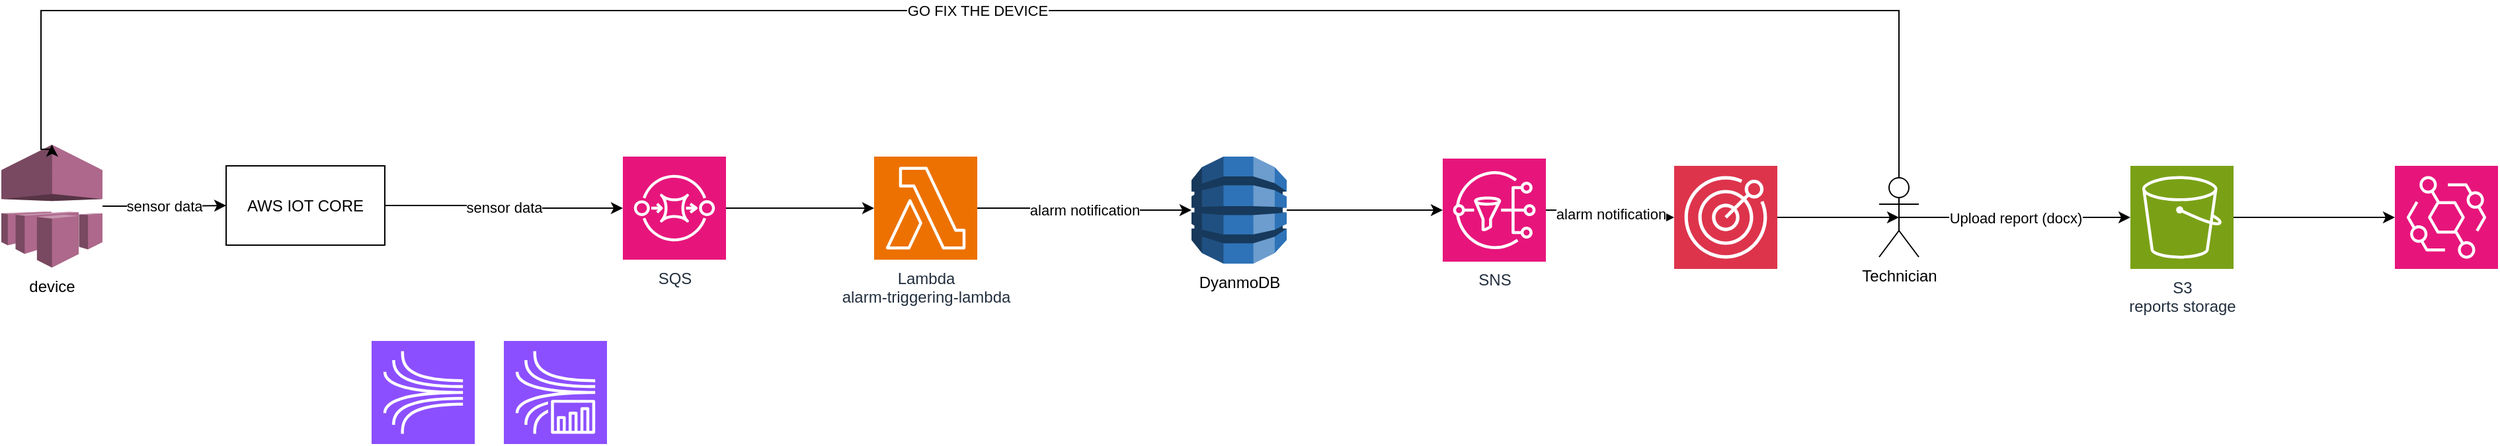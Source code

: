 <mxfile version="27.1.4">
  <diagram name="Page-1" id="HelCZqLpGhFcyLT2CP-K">
    <mxGraphModel dx="1317" dy="805" grid="1" gridSize="10" guides="1" tooltips="1" connect="1" arrows="1" fold="1" page="1" pageScale="1" pageWidth="850" pageHeight="1100" math="0" shadow="0">
      <root>
        <mxCell id="0" />
        <mxCell id="1" parent="0" />
        <mxCell id="Hp5vJt8NfIsiyrUl7PVB-6" value="sensor data" style="edgeStyle=orthogonalEdgeStyle;rounded=0;orthogonalLoop=1;jettySize=auto;html=1;exitX=1;exitY=0.5;exitDx=0;exitDy=0;entryX=0;entryY=0.5;entryDx=0;entryDy=0;entryPerimeter=0;" edge="1" parent="1" source="Hp5vJt8NfIsiyrUl7PVB-1" target="Hp5vJt8NfIsiyrUl7PVB-30">
          <mxGeometry relative="1" as="geometry">
            <mxPoint x="310" y="291.5" as="targetPoint" />
            <mxPoint as="offset" />
          </mxGeometry>
        </mxCell>
        <mxCell id="Hp5vJt8NfIsiyrUl7PVB-1" value="AWS IOT CORE" style="rounded=0;whiteSpace=wrap;html=1;" vertex="1" parent="1">
          <mxGeometry x="180" y="257.5" width="120" height="60" as="geometry" />
        </mxCell>
        <mxCell id="Hp5vJt8NfIsiyrUl7PVB-5" value="sensor data" style="edgeStyle=orthogonalEdgeStyle;rounded=0;orthogonalLoop=1;jettySize=auto;html=1;exitX=1;exitY=0.5;exitDx=0;exitDy=0;exitPerimeter=0;" edge="1" parent="1" source="Hp5vJt8NfIsiyrUl7PVB-3" target="Hp5vJt8NfIsiyrUl7PVB-1">
          <mxGeometry relative="1" as="geometry" />
        </mxCell>
        <mxCell id="Hp5vJt8NfIsiyrUl7PVB-3" value="device" style="outlineConnect=0;dashed=0;verticalLabelPosition=bottom;verticalAlign=top;align=center;html=1;shape=mxgraph.aws3.device_farm;fillColor=#AD688B;gradientColor=none;" vertex="1" parent="1">
          <mxGeometry x="10" y="241.5" width="76.5" height="93" as="geometry" />
        </mxCell>
        <mxCell id="Hp5vJt8NfIsiyrUl7PVB-8" value="alarm notification" style="edgeStyle=orthogonalEdgeStyle;rounded=0;orthogonalLoop=1;jettySize=auto;html=1;exitX=1;exitY=0.5;exitDx=0;exitDy=0;exitPerimeter=0;entryX=0;entryY=0.5;entryDx=0;entryDy=0;entryPerimeter=0;" edge="1" parent="1" source="Hp5vJt8NfIsiyrUl7PVB-4" target="Hp5vJt8NfIsiyrUl7PVB-22">
          <mxGeometry relative="1" as="geometry" />
        </mxCell>
        <mxCell id="Hp5vJt8NfIsiyrUl7PVB-4" value="Lambda&lt;br&gt;alarm-triggering-lambda" style="sketch=0;points=[[0,0,0],[0.25,0,0],[0.5,0,0],[0.75,0,0],[1,0,0],[0,1,0],[0.25,1,0],[0.5,1,0],[0.75,1,0],[1,1,0],[0,0.25,0],[0,0.5,0],[0,0.75,0],[1,0.25,0],[1,0.5,0],[1,0.75,0]];outlineConnect=0;fontColor=#232F3E;fillColor=#ED7100;strokeColor=#ffffff;dashed=0;verticalLabelPosition=bottom;verticalAlign=top;align=center;html=1;fontSize=12;fontStyle=0;aspect=fixed;shape=mxgraph.aws4.resourceIcon;resIcon=mxgraph.aws4.lambda;" vertex="1" parent="1">
          <mxGeometry x="670" y="250.5" width="78" height="78" as="geometry" />
        </mxCell>
        <mxCell id="Hp5vJt8NfIsiyrUl7PVB-7" value="SNS" style="sketch=0;points=[[0,0,0],[0.25,0,0],[0.5,0,0],[0.75,0,0],[1,0,0],[0,1,0],[0.25,1,0],[0.5,1,0],[0.75,1,0],[1,1,0],[0,0.25,0],[0,0.5,0],[0,0.75,0],[1,0.25,0],[1,0.5,0],[1,0.75,0]];outlineConnect=0;fontColor=#232F3E;fillColor=#E7157B;strokeColor=#ffffff;dashed=0;verticalLabelPosition=bottom;verticalAlign=top;align=center;html=1;fontSize=12;fontStyle=0;aspect=fixed;shape=mxgraph.aws4.resourceIcon;resIcon=mxgraph.aws4.sns;" vertex="1" parent="1">
          <mxGeometry x="1100" y="252" width="78" height="78" as="geometry" />
        </mxCell>
        <mxCell id="Hp5vJt8NfIsiyrUl7PVB-35" style="edgeStyle=orthogonalEdgeStyle;rounded=0;orthogonalLoop=1;jettySize=auto;html=1;exitX=1;exitY=0.5;exitDx=0;exitDy=0;exitPerimeter=0;" edge="1" parent="1" source="Hp5vJt8NfIsiyrUl7PVB-14" target="Hp5vJt8NfIsiyrUl7PVB-34">
          <mxGeometry relative="1" as="geometry" />
        </mxCell>
        <mxCell id="Hp5vJt8NfIsiyrUl7PVB-14" value="&lt;div&gt;S3&lt;/div&gt;reports storage" style="sketch=0;points=[[0,0,0],[0.25,0,0],[0.5,0,0],[0.75,0,0],[1,0,0],[0,1,0],[0.25,1,0],[0.5,1,0],[0.75,1,0],[1,1,0],[0,0.25,0],[0,0.5,0],[0,0.75,0],[1,0.25,0],[1,0.5,0],[1,0.75,0]];outlineConnect=0;fontColor=#232F3E;fillColor=#7AA116;strokeColor=#ffffff;dashed=0;verticalLabelPosition=bottom;verticalAlign=top;align=center;html=1;fontSize=12;fontStyle=0;aspect=fixed;shape=mxgraph.aws4.resourceIcon;resIcon=mxgraph.aws4.s3;" vertex="1" parent="1">
          <mxGeometry x="1620" y="257.5" width="78" height="78" as="geometry" />
        </mxCell>
        <mxCell id="Hp5vJt8NfIsiyrUl7PVB-16" value="Upload report (docx)" style="edgeStyle=orthogonalEdgeStyle;rounded=0;orthogonalLoop=1;jettySize=auto;html=1;exitX=0.5;exitY=0.5;exitDx=0;exitDy=0;exitPerimeter=0;" edge="1" parent="1" source="Hp5vJt8NfIsiyrUl7PVB-15" target="Hp5vJt8NfIsiyrUl7PVB-14">
          <mxGeometry relative="1" as="geometry" />
        </mxCell>
        <mxCell id="Hp5vJt8NfIsiyrUl7PVB-15" value="Technician" style="shape=umlActor;verticalLabelPosition=bottom;verticalAlign=top;html=1;outlineConnect=0;" vertex="1" parent="1">
          <mxGeometry x="1430" y="266.5" width="30" height="60" as="geometry" />
        </mxCell>
        <mxCell id="Hp5vJt8NfIsiyrUl7PVB-17" value="alarm notification" style="edgeStyle=orthogonalEdgeStyle;rounded=0;orthogonalLoop=1;jettySize=auto;html=1;exitX=1;exitY=0.5;exitDx=0;exitDy=0;exitPerimeter=0;entryX=0;entryY=0.5;entryDx=0;entryDy=0;entryPerimeter=0;" edge="1" parent="1" source="Hp5vJt8NfIsiyrUl7PVB-7" target="Hp5vJt8NfIsiyrUl7PVB-36">
          <mxGeometry relative="1" as="geometry" />
        </mxCell>
        <mxCell id="Hp5vJt8NfIsiyrUl7PVB-21" style="edgeStyle=orthogonalEdgeStyle;rounded=0;orthogonalLoop=1;jettySize=auto;html=1;entryX=0;entryY=0.5;entryDx=0;entryDy=0;entryPerimeter=0;exitX=1;exitY=0.5;exitDx=0;exitDy=0;exitPerimeter=0;" edge="1" parent="1" source="Hp5vJt8NfIsiyrUl7PVB-30" target="Hp5vJt8NfIsiyrUl7PVB-4">
          <mxGeometry relative="1" as="geometry">
            <mxPoint x="598" y="292.538" as="sourcePoint" />
          </mxGeometry>
        </mxCell>
        <mxCell id="Hp5vJt8NfIsiyrUl7PVB-22" value="DyanmoDB" style="outlineConnect=0;dashed=0;verticalLabelPosition=bottom;verticalAlign=top;align=center;html=1;shape=mxgraph.aws3.dynamo_db;fillColor=#2E73B8;gradientColor=none;" vertex="1" parent="1">
          <mxGeometry x="910" y="250.5" width="72" height="81" as="geometry" />
        </mxCell>
        <mxCell id="Hp5vJt8NfIsiyrUl7PVB-24" style="edgeStyle=orthogonalEdgeStyle;rounded=0;orthogonalLoop=1;jettySize=auto;html=1;exitX=1;exitY=0.5;exitDx=0;exitDy=0;exitPerimeter=0;entryX=0;entryY=0.5;entryDx=0;entryDy=0;entryPerimeter=0;" edge="1" parent="1" source="Hp5vJt8NfIsiyrUl7PVB-22" target="Hp5vJt8NfIsiyrUl7PVB-7">
          <mxGeometry relative="1" as="geometry">
            <mxPoint x="1040" y="292" as="targetPoint" />
          </mxGeometry>
        </mxCell>
        <mxCell id="Hp5vJt8NfIsiyrUl7PVB-26" value="GO FIX THE DEVICE" style="edgeStyle=orthogonalEdgeStyle;rounded=0;orthogonalLoop=1;jettySize=auto;html=1;exitX=0.5;exitY=0;exitDx=0;exitDy=0;exitPerimeter=0;entryX=0.5;entryY=0;entryDx=0;entryDy=0;entryPerimeter=0;" edge="1" parent="1" source="Hp5vJt8NfIsiyrUl7PVB-15" target="Hp5vJt8NfIsiyrUl7PVB-3">
          <mxGeometry relative="1" as="geometry">
            <Array as="points">
              <mxPoint x="1445" y="140" />
              <mxPoint x="40" y="140" />
              <mxPoint x="40" y="245" />
              <mxPoint x="48" y="245" />
            </Array>
          </mxGeometry>
        </mxCell>
        <mxCell id="Hp5vJt8NfIsiyrUl7PVB-30" value="SQS" style="sketch=0;points=[[0,0,0],[0.25,0,0],[0.5,0,0],[0.75,0,0],[1,0,0],[0,1,0],[0.25,1,0],[0.5,1,0],[0.75,1,0],[1,1,0],[0,0.25,0],[0,0.5,0],[0,0.75,0],[1,0.25,0],[1,0.5,0],[1,0.75,0]];outlineConnect=0;fontColor=#232F3E;fillColor=#E7157B;strokeColor=#ffffff;dashed=0;verticalLabelPosition=bottom;verticalAlign=top;align=center;html=1;fontSize=12;fontStyle=0;aspect=fixed;shape=mxgraph.aws4.resourceIcon;resIcon=mxgraph.aws4.sqs;" vertex="1" parent="1">
          <mxGeometry x="480" y="250.5" width="78" height="78" as="geometry" />
        </mxCell>
        <mxCell id="Hp5vJt8NfIsiyrUl7PVB-31" value="" style="sketch=0;points=[[0,0,0],[0.25,0,0],[0.5,0,0],[0.75,0,0],[1,0,0],[0,1,0],[0.25,1,0],[0.5,1,0],[0.75,1,0],[1,1,0],[0,0.25,0],[0,0.5,0],[0,0.75,0],[1,0.25,0],[1,0.5,0],[1,0.75,0]];outlineConnect=0;fontColor=#232F3E;fillColor=#8C4FFF;strokeColor=#ffffff;dashed=0;verticalLabelPosition=bottom;verticalAlign=top;align=center;html=1;fontSize=12;fontStyle=0;aspect=fixed;shape=mxgraph.aws4.resourceIcon;resIcon=mxgraph.aws4.kinesis;" vertex="1" parent="1">
          <mxGeometry x="290" y="390" width="78" height="78" as="geometry" />
        </mxCell>
        <mxCell id="Hp5vJt8NfIsiyrUl7PVB-32" value="" style="sketch=0;points=[[0,0,0],[0.25,0,0],[0.5,0,0],[0.75,0,0],[1,0,0],[0,1,0],[0.25,1,0],[0.5,1,0],[0.75,1,0],[1,1,0],[0,0.25,0],[0,0.5,0],[0,0.75,0],[1,0.25,0],[1,0.5,0],[1,0.75,0]];outlineConnect=0;fontColor=#232F3E;fillColor=#8C4FFF;strokeColor=#ffffff;dashed=0;verticalLabelPosition=bottom;verticalAlign=top;align=center;html=1;fontSize=12;fontStyle=0;aspect=fixed;shape=mxgraph.aws4.resourceIcon;resIcon=mxgraph.aws4.kinesis_data_analytics;" vertex="1" parent="1">
          <mxGeometry x="390" y="390" width="78" height="78" as="geometry" />
        </mxCell>
        <mxCell id="Hp5vJt8NfIsiyrUl7PVB-34" value="" style="sketch=0;points=[[0,0,0],[0.25,0,0],[0.5,0,0],[0.75,0,0],[1,0,0],[0,1,0],[0.25,1,0],[0.5,1,0],[0.75,1,0],[1,1,0],[0,0.25,0],[0,0.5,0],[0,0.75,0],[1,0.25,0],[1,0.5,0],[1,0.75,0]];outlineConnect=0;fontColor=#232F3E;fillColor=#E7157B;strokeColor=#ffffff;dashed=0;verticalLabelPosition=bottom;verticalAlign=top;align=center;html=1;fontSize=12;fontStyle=0;aspect=fixed;shape=mxgraph.aws4.resourceIcon;resIcon=mxgraph.aws4.eventbridge;" vertex="1" parent="1">
          <mxGeometry x="1820" y="257.5" width="78" height="78" as="geometry" />
        </mxCell>
        <mxCell id="Hp5vJt8NfIsiyrUl7PVB-36" value="" style="sketch=0;points=[[0,0,0],[0.25,0,0],[0.5,0,0],[0.75,0,0],[1,0,0],[0,1,0],[0.25,1,0],[0.5,1,0],[0.75,1,0],[1,1,0],[0,0.25,0],[0,0.5,0],[0,0.75,0],[1,0.25,0],[1,0.5,0],[1,0.75,0]];outlineConnect=0;fontColor=#232F3E;fillColor=#DD344C;strokeColor=#ffffff;dashed=0;verticalLabelPosition=bottom;verticalAlign=top;align=center;html=1;fontSize=12;fontStyle=0;aspect=fixed;shape=mxgraph.aws4.resourceIcon;resIcon=mxgraph.aws4.pinpoint;" vertex="1" parent="1">
          <mxGeometry x="1275" y="257.5" width="78" height="78" as="geometry" />
        </mxCell>
        <mxCell id="Hp5vJt8NfIsiyrUl7PVB-37" style="edgeStyle=orthogonalEdgeStyle;rounded=0;orthogonalLoop=1;jettySize=auto;html=1;exitX=1;exitY=0.5;exitDx=0;exitDy=0;exitPerimeter=0;entryX=0.5;entryY=0.5;entryDx=0;entryDy=0;entryPerimeter=0;" edge="1" parent="1" source="Hp5vJt8NfIsiyrUl7PVB-36" target="Hp5vJt8NfIsiyrUl7PVB-15">
          <mxGeometry relative="1" as="geometry" />
        </mxCell>
      </root>
    </mxGraphModel>
  </diagram>
</mxfile>
